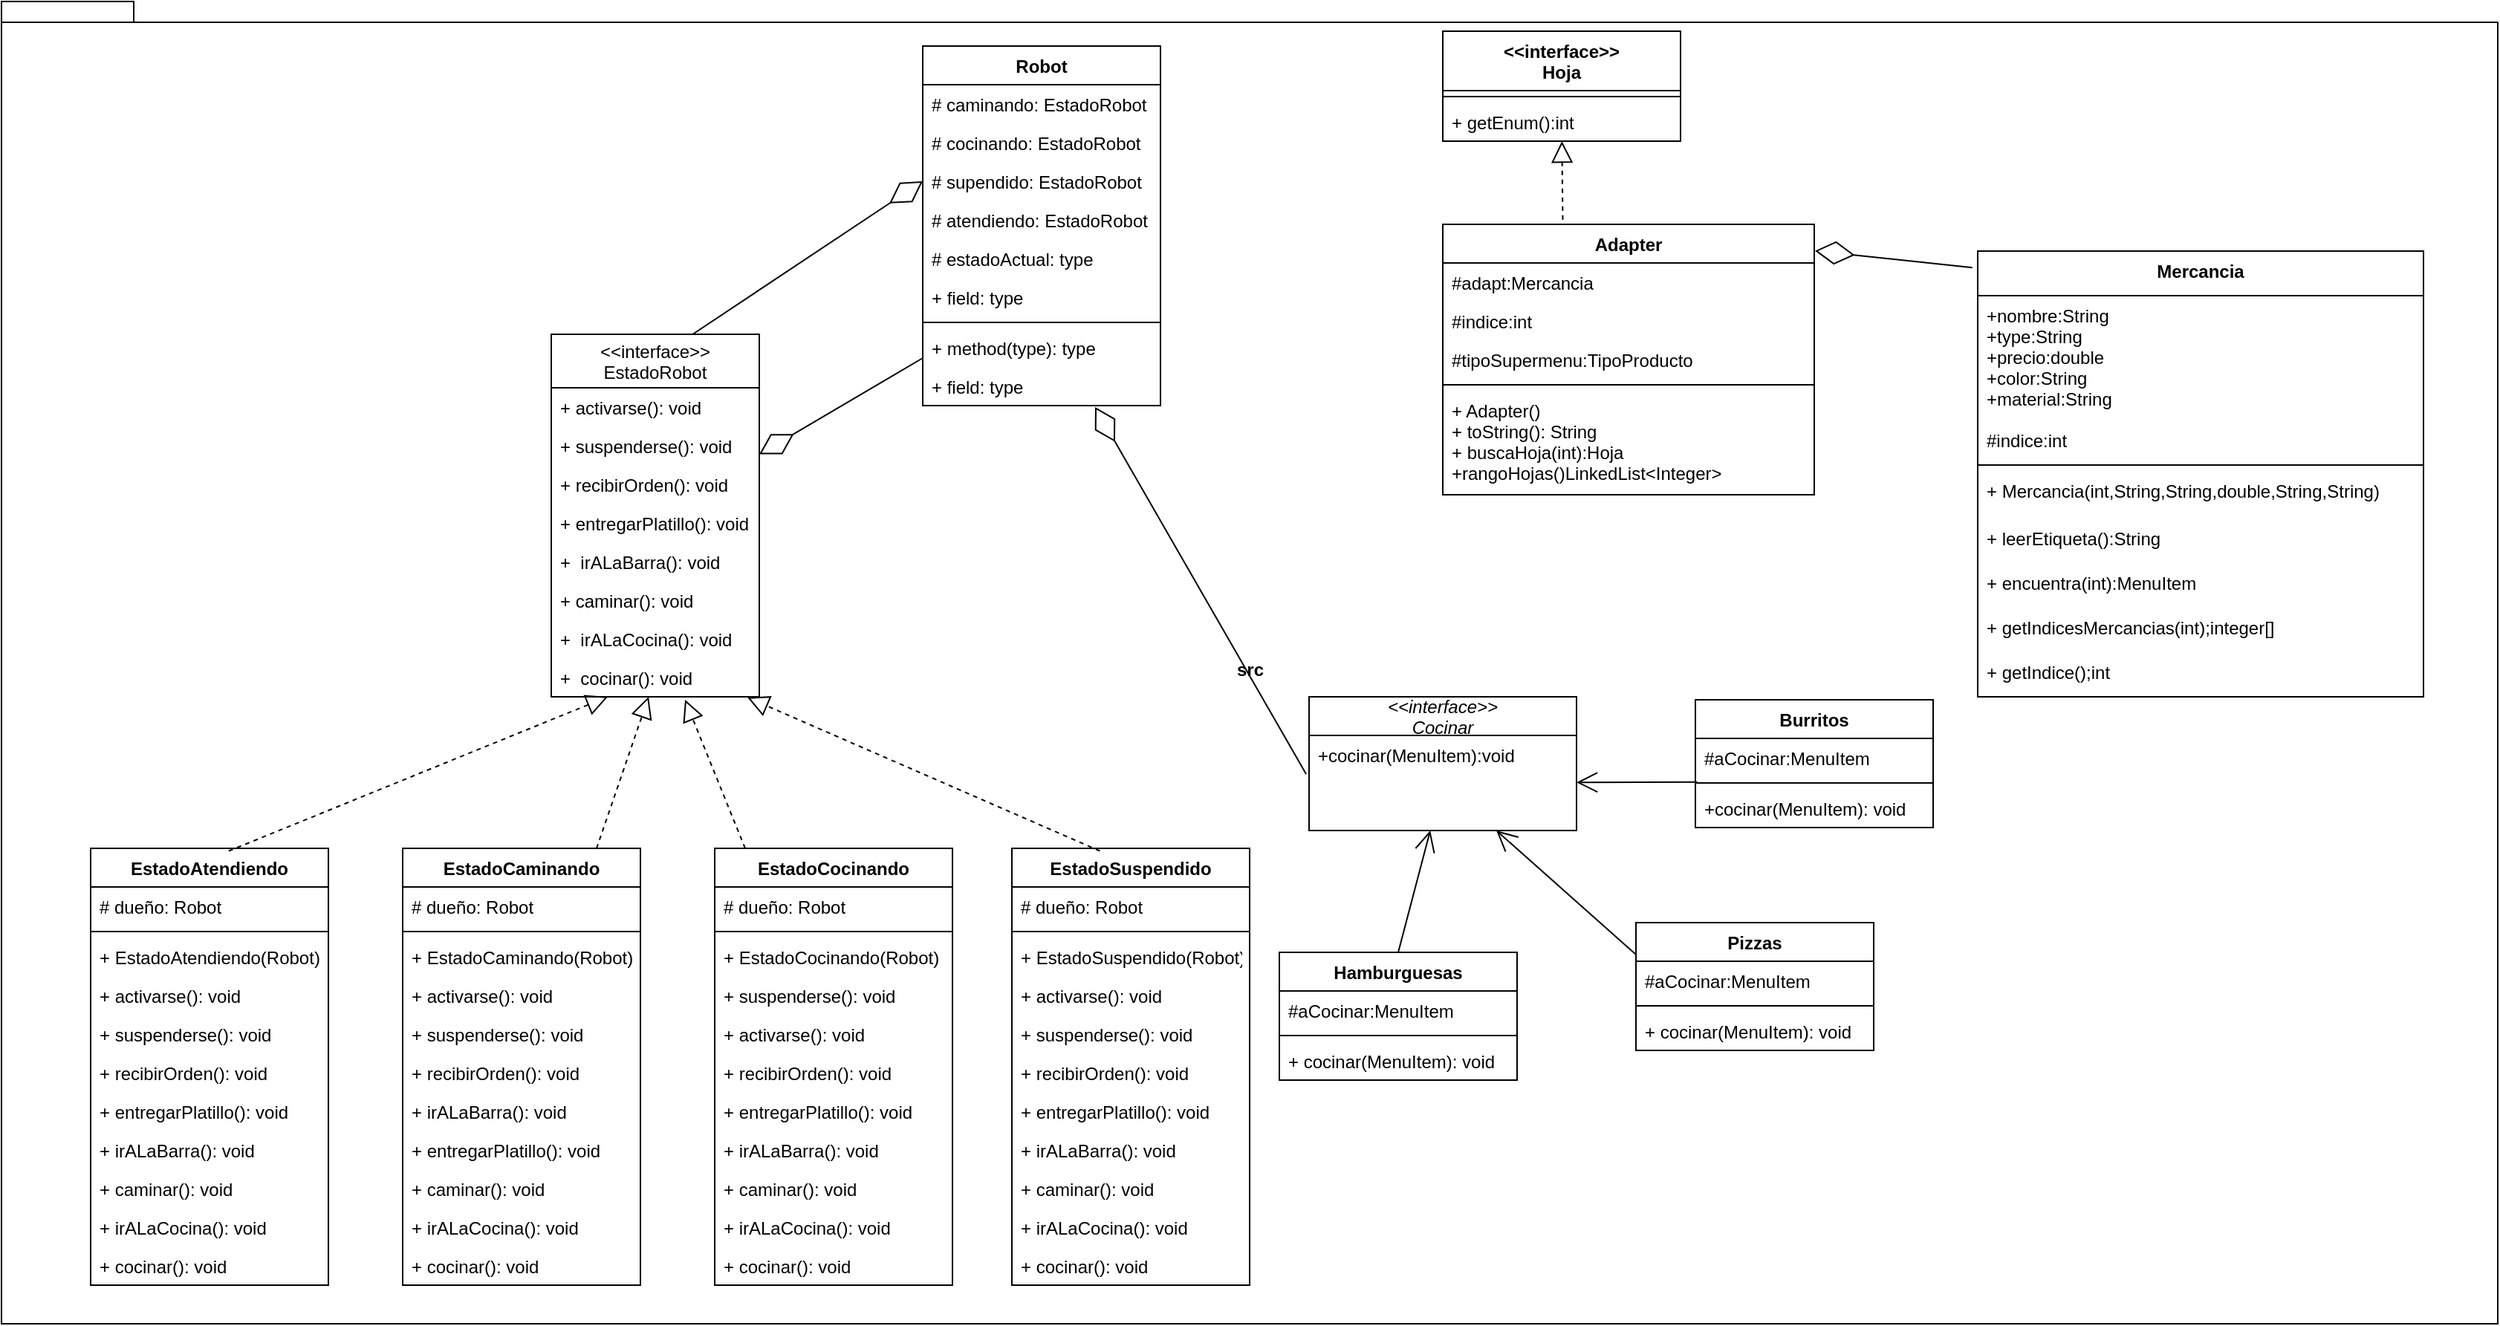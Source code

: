 <mxfile version="13.9.7" type="device"><diagram id="xlaYs-VzvW0gDP8Yf7CK" name="Page-1"><mxGraphModel dx="2267" dy="1098" grid="1" gridSize="10" guides="1" tooltips="1" connect="1" arrows="1" fold="1" page="1" pageScale="1" pageWidth="850" pageHeight="1100" math="0" shadow="0"><root><mxCell id="0"/><mxCell id="1" parent="0"/><mxCell id="n_DXDMGSDQMlMiYjwcGA-26" value="src" style="shape=folder;fontStyle=1;spacingTop=10;tabWidth=40;tabHeight=14;tabPosition=left;html=1;" vertex="1" parent="1"><mxGeometry x="80" y="170" width="1680" height="890" as="geometry"/></mxCell><mxCell id="n_DXDMGSDQMlMiYjwcGA-27" value="Pizzas" style="swimlane;fontStyle=1;align=center;verticalAlign=top;childLayout=stackLayout;horizontal=1;startSize=26;horizontalStack=0;resizeParent=1;resizeParentMax=0;resizeLast=0;collapsible=1;marginBottom=0;" vertex="1" parent="1"><mxGeometry x="1180" y="790" width="160" height="86" as="geometry"/></mxCell><mxCell id="n_DXDMGSDQMlMiYjwcGA-28" value="#aCocinar:MenuItem" style="text;strokeColor=none;fillColor=none;align=left;verticalAlign=top;spacingLeft=4;spacingRight=4;overflow=hidden;rotatable=0;points=[[0,0.5],[1,0.5]];portConstraint=eastwest;" vertex="1" parent="n_DXDMGSDQMlMiYjwcGA-27"><mxGeometry y="26" width="160" height="26" as="geometry"/></mxCell><mxCell id="n_DXDMGSDQMlMiYjwcGA-29" value="" style="line;strokeWidth=1;fillColor=none;align=left;verticalAlign=middle;spacingTop=-1;spacingLeft=3;spacingRight=3;rotatable=0;labelPosition=right;points=[];portConstraint=eastwest;" vertex="1" parent="n_DXDMGSDQMlMiYjwcGA-27"><mxGeometry y="52" width="160" height="8" as="geometry"/></mxCell><mxCell id="n_DXDMGSDQMlMiYjwcGA-30" value="+ cocinar(MenuItem): void" style="text;strokeColor=none;fillColor=none;align=left;verticalAlign=top;spacingLeft=4;spacingRight=4;overflow=hidden;rotatable=0;points=[[0,0.5],[1,0.5]];portConstraint=eastwest;" vertex="1" parent="n_DXDMGSDQMlMiYjwcGA-27"><mxGeometry y="60" width="160" height="26" as="geometry"/></mxCell><mxCell id="n_DXDMGSDQMlMiYjwcGA-31" value="Hamburguesas" style="swimlane;fontStyle=1;align=center;verticalAlign=top;childLayout=stackLayout;horizontal=1;startSize=26;horizontalStack=0;resizeParent=1;resizeParentMax=0;resizeLast=0;collapsible=1;marginBottom=0;" vertex="1" parent="1"><mxGeometry x="940" y="810" width="160" height="86" as="geometry"/></mxCell><mxCell id="n_DXDMGSDQMlMiYjwcGA-32" value="#aCocinar:MenuItem" style="text;strokeColor=none;fillColor=none;align=left;verticalAlign=top;spacingLeft=4;spacingRight=4;overflow=hidden;rotatable=0;points=[[0,0.5],[1,0.5]];portConstraint=eastwest;" vertex="1" parent="n_DXDMGSDQMlMiYjwcGA-31"><mxGeometry y="26" width="160" height="26" as="geometry"/></mxCell><mxCell id="n_DXDMGSDQMlMiYjwcGA-33" value="" style="line;strokeWidth=1;fillColor=none;align=left;verticalAlign=middle;spacingTop=-1;spacingLeft=3;spacingRight=3;rotatable=0;labelPosition=right;points=[];portConstraint=eastwest;" vertex="1" parent="n_DXDMGSDQMlMiYjwcGA-31"><mxGeometry y="52" width="160" height="8" as="geometry"/></mxCell><mxCell id="n_DXDMGSDQMlMiYjwcGA-34" value="+ cocinar(MenuItem): void" style="text;strokeColor=none;fillColor=none;align=left;verticalAlign=top;spacingLeft=4;spacingRight=4;overflow=hidden;rotatable=0;points=[[0,0.5],[1,0.5]];portConstraint=eastwest;" vertex="1" parent="n_DXDMGSDQMlMiYjwcGA-31"><mxGeometry y="60" width="160" height="26" as="geometry"/></mxCell><mxCell id="n_DXDMGSDQMlMiYjwcGA-35" value="Burritos" style="swimlane;fontStyle=1;align=center;verticalAlign=top;childLayout=stackLayout;horizontal=1;startSize=26;horizontalStack=0;resizeParent=1;resizeParentMax=0;resizeLast=0;collapsible=1;marginBottom=0;" vertex="1" parent="1"><mxGeometry x="1220" y="640" width="160" height="86" as="geometry"/></mxCell><mxCell id="n_DXDMGSDQMlMiYjwcGA-36" value="#aCocinar:MenuItem" style="text;strokeColor=none;fillColor=none;align=left;verticalAlign=top;spacingLeft=4;spacingRight=4;overflow=hidden;rotatable=0;points=[[0,0.5],[1,0.5]];portConstraint=eastwest;" vertex="1" parent="n_DXDMGSDQMlMiYjwcGA-35"><mxGeometry y="26" width="160" height="26" as="geometry"/></mxCell><mxCell id="n_DXDMGSDQMlMiYjwcGA-37" value="" style="line;strokeWidth=1;fillColor=none;align=left;verticalAlign=middle;spacingTop=-1;spacingLeft=3;spacingRight=3;rotatable=0;labelPosition=right;points=[];portConstraint=eastwest;" vertex="1" parent="n_DXDMGSDQMlMiYjwcGA-35"><mxGeometry y="52" width="160" height="8" as="geometry"/></mxCell><mxCell id="n_DXDMGSDQMlMiYjwcGA-38" value="+cocinar(MenuItem): void" style="text;strokeColor=none;fillColor=none;align=left;verticalAlign=top;spacingLeft=4;spacingRight=4;overflow=hidden;rotatable=0;points=[[0,0.5],[1,0.5]];portConstraint=eastwest;" vertex="1" parent="n_DXDMGSDQMlMiYjwcGA-35"><mxGeometry y="60" width="160" height="26" as="geometry"/></mxCell><mxCell id="n_DXDMGSDQMlMiYjwcGA-39" value="&lt;&lt;interface&gt;&gt;&#xA;Cocinar" style="swimlane;fontStyle=2;childLayout=stackLayout;horizontal=1;startSize=26;fillColor=none;horizontalStack=0;resizeParent=1;resizeParentMax=0;resizeLast=0;collapsible=1;marginBottom=0;" vertex="1" parent="1"><mxGeometry x="960" y="638" width="180" height="90" as="geometry"><mxRectangle x="70" y="160" width="70" height="26" as="alternateBounds"/></mxGeometry></mxCell><mxCell id="n_DXDMGSDQMlMiYjwcGA-40" value="+cocinar(MenuItem):void" style="text;strokeColor=none;fillColor=none;align=left;verticalAlign=top;spacingLeft=4;spacingRight=4;overflow=hidden;rotatable=0;points=[[0,0.5],[1,0.5]];portConstraint=eastwest;" vertex="1" parent="n_DXDMGSDQMlMiYjwcGA-39"><mxGeometry y="26" width="180" height="64" as="geometry"/></mxCell><mxCell id="n_DXDMGSDQMlMiYjwcGA-41" value="" style="endArrow=diamondThin;endFill=0;endSize=24;html=1;exitX=-0.011;exitY=0.406;exitDx=0;exitDy=0;exitPerimeter=0;entryX=0.725;entryY=1.038;entryDx=0;entryDy=0;entryPerimeter=0;" edge="1" parent="1" source="n_DXDMGSDQMlMiYjwcGA-40" target="05d4hRFBv2DUImAQMux4-5"><mxGeometry width="160" relative="1" as="geometry"><mxPoint x="1044" y="820" as="sourcePoint"/><mxPoint x="1090" y="842" as="targetPoint"/></mxGeometry></mxCell><mxCell id="n_DXDMGSDQMlMiYjwcGA-42" value="" style="endArrow=open;endFill=1;endSize=12;html=1;exitX=0.5;exitY=0;exitDx=0;exitDy=0;" edge="1" parent="1" source="n_DXDMGSDQMlMiYjwcGA-31" target="n_DXDMGSDQMlMiYjwcGA-40"><mxGeometry width="160" relative="1" as="geometry"><mxPoint x="1464" y="1010" as="sourcePoint"/><mxPoint x="1624" y="1010" as="targetPoint"/></mxGeometry></mxCell><mxCell id="n_DXDMGSDQMlMiYjwcGA-43" value="" style="endArrow=open;endFill=1;endSize=12;html=1;exitX=0;exitY=0.25;exitDx=0;exitDy=0;" edge="1" parent="1" source="n_DXDMGSDQMlMiYjwcGA-27" target="n_DXDMGSDQMlMiYjwcGA-40"><mxGeometry width="160" relative="1" as="geometry"><mxPoint x="1434" y="930" as="sourcePoint"/><mxPoint x="1594" y="930" as="targetPoint"/></mxGeometry></mxCell><mxCell id="n_DXDMGSDQMlMiYjwcGA-44" value="" style="endArrow=open;endFill=1;endSize=12;html=1;exitX=0.008;exitY=-0.179;exitDx=0;exitDy=0;exitPerimeter=0;" edge="1" parent="1" source="n_DXDMGSDQMlMiYjwcGA-38" target="n_DXDMGSDQMlMiYjwcGA-40"><mxGeometry width="160" relative="1" as="geometry"><mxPoint x="1474" y="830" as="sourcePoint"/><mxPoint x="1634" y="830" as="targetPoint"/></mxGeometry></mxCell><mxCell id="n_DXDMGSDQMlMiYjwcGA-45" value="Adapter" style="swimlane;fontStyle=1;align=center;verticalAlign=top;childLayout=stackLayout;horizontal=1;startSize=26;horizontalStack=0;resizeParent=1;resizeParentMax=0;resizeLast=0;collapsible=1;marginBottom=0;" vertex="1" parent="1"><mxGeometry x="1050" y="320" width="250" height="182" as="geometry"/></mxCell><mxCell id="n_DXDMGSDQMlMiYjwcGA-46" value="#adapt:Mercancia" style="text;strokeColor=none;fillColor=none;align=left;verticalAlign=top;spacingLeft=4;spacingRight=4;overflow=hidden;rotatable=0;points=[[0,0.5],[1,0.5]];portConstraint=eastwest;" vertex="1" parent="n_DXDMGSDQMlMiYjwcGA-45"><mxGeometry y="26" width="250" height="26" as="geometry"/></mxCell><mxCell id="n_DXDMGSDQMlMiYjwcGA-47" value="#indice:int" style="text;strokeColor=none;fillColor=none;align=left;verticalAlign=top;spacingLeft=4;spacingRight=4;overflow=hidden;rotatable=0;points=[[0,0.5],[1,0.5]];portConstraint=eastwest;" vertex="1" parent="n_DXDMGSDQMlMiYjwcGA-45"><mxGeometry y="52" width="250" height="26" as="geometry"/></mxCell><mxCell id="n_DXDMGSDQMlMiYjwcGA-48" value="#tipoSupermenu:TipoProducto" style="text;strokeColor=none;fillColor=none;align=left;verticalAlign=top;spacingLeft=4;spacingRight=4;overflow=hidden;rotatable=0;points=[[0,0.5],[1,0.5]];portConstraint=eastwest;" vertex="1" parent="n_DXDMGSDQMlMiYjwcGA-45"><mxGeometry y="78" width="250" height="26" as="geometry"/></mxCell><mxCell id="n_DXDMGSDQMlMiYjwcGA-49" value="" style="line;strokeWidth=1;fillColor=none;align=left;verticalAlign=middle;spacingTop=-1;spacingLeft=3;spacingRight=3;rotatable=0;labelPosition=right;points=[];portConstraint=eastwest;" vertex="1" parent="n_DXDMGSDQMlMiYjwcGA-45"><mxGeometry y="104" width="250" height="8" as="geometry"/></mxCell><mxCell id="n_DXDMGSDQMlMiYjwcGA-50" value="+ Adapter()&#xA;+ toString(): String&#xA;+ buscaHoja(int):Hoja&#xA;+rangoHojas()LinkedList&lt;Integer&gt;" style="text;strokeColor=none;fillColor=none;align=left;verticalAlign=top;spacingLeft=4;spacingRight=4;overflow=hidden;rotatable=0;points=[[0,0.5],[1,0.5]];portConstraint=eastwest;" vertex="1" parent="n_DXDMGSDQMlMiYjwcGA-45"><mxGeometry y="112" width="250" height="70" as="geometry"/></mxCell><mxCell id="n_DXDMGSDQMlMiYjwcGA-51" value="" style="endArrow=diamondThin;endFill=0;endSize=24;html=1;exitX=-0.012;exitY=0.037;exitDx=0;exitDy=0;exitPerimeter=0;entryX=1.002;entryY=0.098;entryDx=0;entryDy=0;entryPerimeter=0;" edge="1" parent="1" source="n_DXDMGSDQMlMiYjwcGA-52" target="n_DXDMGSDQMlMiYjwcGA-45"><mxGeometry width="160" relative="1" as="geometry"><mxPoint x="1310" y="530" as="sourcePoint"/><mxPoint x="1470" y="530" as="targetPoint"/></mxGeometry></mxCell><mxCell id="n_DXDMGSDQMlMiYjwcGA-52" value="Mercancia" style="swimlane;fontStyle=1;align=center;verticalAlign=top;childLayout=stackLayout;horizontal=1;startSize=30;horizontalStack=0;resizeParent=1;resizeParentMax=0;resizeLast=0;collapsible=1;marginBottom=0;" vertex="1" parent="1"><mxGeometry x="1410" y="338" width="300" height="300" as="geometry"/></mxCell><mxCell id="n_DXDMGSDQMlMiYjwcGA-53" value="+nombre:String&#xA;+type:String&#xA;+precio:double&#xA;+color:String&#xA;+material:String" style="text;strokeColor=none;fillColor=none;align=left;verticalAlign=top;spacingLeft=4;spacingRight=4;overflow=hidden;rotatable=0;points=[[0,0.5],[1,0.5]];portConstraint=eastwest;" vertex="1" parent="n_DXDMGSDQMlMiYjwcGA-52"><mxGeometry y="30" width="300" height="84" as="geometry"/></mxCell><mxCell id="n_DXDMGSDQMlMiYjwcGA-54" value="#indice:int" style="text;strokeColor=none;fillColor=none;align=left;verticalAlign=top;spacingLeft=4;spacingRight=4;overflow=hidden;rotatable=0;points=[[0,0.5],[1,0.5]];portConstraint=eastwest;" vertex="1" parent="n_DXDMGSDQMlMiYjwcGA-52"><mxGeometry y="114" width="300" height="26" as="geometry"/></mxCell><mxCell id="n_DXDMGSDQMlMiYjwcGA-55" value="" style="line;strokeWidth=1;fillColor=none;align=left;verticalAlign=middle;spacingTop=-1;spacingLeft=3;spacingRight=3;rotatable=0;labelPosition=right;points=[];portConstraint=eastwest;" vertex="1" parent="n_DXDMGSDQMlMiYjwcGA-52"><mxGeometry y="140" width="300" height="8" as="geometry"/></mxCell><mxCell id="n_DXDMGSDQMlMiYjwcGA-56" value="+ Mercancia(int,String,String,double,String,String)" style="text;strokeColor=none;fillColor=none;align=left;verticalAlign=top;spacingLeft=4;spacingRight=4;overflow=hidden;rotatable=0;points=[[0,0.5],[1,0.5]];portConstraint=eastwest;" vertex="1" parent="n_DXDMGSDQMlMiYjwcGA-52"><mxGeometry y="148" width="300" height="32" as="geometry"/></mxCell><mxCell id="n_DXDMGSDQMlMiYjwcGA-57" value="+ leerEtiqueta():String" style="text;strokeColor=none;fillColor=none;align=left;verticalAlign=top;spacingLeft=4;spacingRight=4;overflow=hidden;rotatable=0;points=[[0,0.5],[1,0.5]];portConstraint=eastwest;" vertex="1" parent="n_DXDMGSDQMlMiYjwcGA-52"><mxGeometry y="180" width="300" height="30" as="geometry"/></mxCell><mxCell id="n_DXDMGSDQMlMiYjwcGA-58" value="+ encuentra(int):MenuItem" style="text;strokeColor=none;fillColor=none;align=left;verticalAlign=top;spacingLeft=4;spacingRight=4;overflow=hidden;rotatable=0;points=[[0,0.5],[1,0.5]];portConstraint=eastwest;" vertex="1" parent="n_DXDMGSDQMlMiYjwcGA-52"><mxGeometry y="210" width="300" height="30" as="geometry"/></mxCell><mxCell id="n_DXDMGSDQMlMiYjwcGA-59" value="+ getIndicesMercancias(int);integer[]" style="text;strokeColor=none;fillColor=none;align=left;verticalAlign=top;spacingLeft=4;spacingRight=4;overflow=hidden;rotatable=0;points=[[0,0.5],[1,0.5]];portConstraint=eastwest;" vertex="1" parent="n_DXDMGSDQMlMiYjwcGA-52"><mxGeometry y="240" width="300" height="30" as="geometry"/></mxCell><mxCell id="n_DXDMGSDQMlMiYjwcGA-60" value="+ getIndice();int" style="text;strokeColor=none;fillColor=none;align=left;verticalAlign=top;spacingLeft=4;spacingRight=4;overflow=hidden;rotatable=0;points=[[0,0.5],[1,0.5]];portConstraint=eastwest;" vertex="1" parent="n_DXDMGSDQMlMiYjwcGA-52"><mxGeometry y="270" width="300" height="30" as="geometry"/></mxCell><mxCell id="n_DXDMGSDQMlMiYjwcGA-61" value="" style="endArrow=block;dashed=1;endFill=0;endSize=12;html=1;exitX=0.323;exitY=-0.017;exitDx=0;exitDy=0;exitPerimeter=0;" edge="1" parent="1" source="n_DXDMGSDQMlMiYjwcGA-45" target="n_DXDMGSDQMlMiYjwcGA-64"><mxGeometry width="160" relative="1" as="geometry"><mxPoint x="1030" y="340" as="sourcePoint"/><mxPoint x="1190" y="340" as="targetPoint"/></mxGeometry></mxCell><mxCell id="n_DXDMGSDQMlMiYjwcGA-62" value="&lt;&lt;interface&gt;&gt;&#xA;Hoja&#xA;" style="swimlane;fontStyle=1;align=center;verticalAlign=top;childLayout=stackLayout;horizontal=1;startSize=40;horizontalStack=0;resizeParent=1;resizeParentMax=0;resizeLast=0;collapsible=1;marginBottom=0;" vertex="1" parent="1"><mxGeometry x="1050" y="190" width="160" height="74" as="geometry"/></mxCell><mxCell id="n_DXDMGSDQMlMiYjwcGA-63" value="" style="line;strokeWidth=1;fillColor=none;align=left;verticalAlign=middle;spacingTop=-1;spacingLeft=3;spacingRight=3;rotatable=0;labelPosition=right;points=[];portConstraint=eastwest;" vertex="1" parent="n_DXDMGSDQMlMiYjwcGA-62"><mxGeometry y="40" width="160" height="8" as="geometry"/></mxCell><mxCell id="n_DXDMGSDQMlMiYjwcGA-64" value="+ getEnum():int " style="text;strokeColor=none;fillColor=none;align=left;verticalAlign=top;spacingLeft=4;spacingRight=4;overflow=hidden;rotatable=0;points=[[0,0.5],[1,0.5]];portConstraint=eastwest;" vertex="1" parent="n_DXDMGSDQMlMiYjwcGA-62"><mxGeometry y="48" width="160" height="26" as="geometry"/></mxCell><mxCell id="05d4hRFBv2DUImAQMux4-1" value="Robot" style="swimlane;fontStyle=1;align=center;verticalAlign=top;childLayout=stackLayout;horizontal=1;startSize=26;horizontalStack=0;resizeParent=1;resizeParentMax=0;resizeLast=0;collapsible=1;marginBottom=0;" vertex="1" parent="1"><mxGeometry x="700" y="200" width="160" height="242" as="geometry"/></mxCell><mxCell id="05d4hRFBv2DUImAQMux4-2" value="# caminando: EstadoRobot" style="text;strokeColor=none;fillColor=none;align=left;verticalAlign=top;spacingLeft=4;spacingRight=4;overflow=hidden;rotatable=0;points=[[0,0.5],[1,0.5]];portConstraint=eastwest;" vertex="1" parent="05d4hRFBv2DUImAQMux4-1"><mxGeometry y="26" width="160" height="26" as="geometry"/></mxCell><mxCell id="05d4hRFBv2DUImAQMux4-7" value="# cocinando: EstadoRobot" style="text;strokeColor=none;fillColor=none;align=left;verticalAlign=top;spacingLeft=4;spacingRight=4;overflow=hidden;rotatable=0;points=[[0,0.5],[1,0.5]];portConstraint=eastwest;" vertex="1" parent="05d4hRFBv2DUImAQMux4-1"><mxGeometry y="52" width="160" height="26" as="geometry"/></mxCell><mxCell id="05d4hRFBv2DUImAQMux4-8" value="# supendido: EstadoRobot" style="text;strokeColor=none;fillColor=none;align=left;verticalAlign=top;spacingLeft=4;spacingRight=4;overflow=hidden;rotatable=0;points=[[0,0.5],[1,0.5]];portConstraint=eastwest;" vertex="1" parent="05d4hRFBv2DUImAQMux4-1"><mxGeometry y="78" width="160" height="26" as="geometry"/></mxCell><mxCell id="05d4hRFBv2DUImAQMux4-9" value="# atendiendo: EstadoRobot" style="text;strokeColor=none;fillColor=none;align=left;verticalAlign=top;spacingLeft=4;spacingRight=4;overflow=hidden;rotatable=0;points=[[0,0.5],[1,0.5]];portConstraint=eastwest;" vertex="1" parent="05d4hRFBv2DUImAQMux4-1"><mxGeometry y="104" width="160" height="26" as="geometry"/></mxCell><mxCell id="05d4hRFBv2DUImAQMux4-10" value="# estadoActual: type" style="text;strokeColor=none;fillColor=none;align=left;verticalAlign=top;spacingLeft=4;spacingRight=4;overflow=hidden;rotatable=0;points=[[0,0.5],[1,0.5]];portConstraint=eastwest;" vertex="1" parent="05d4hRFBv2DUImAQMux4-1"><mxGeometry y="130" width="160" height="26" as="geometry"/></mxCell><mxCell id="05d4hRFBv2DUImAQMux4-6" value="+ field: type" style="text;strokeColor=none;fillColor=none;align=left;verticalAlign=top;spacingLeft=4;spacingRight=4;overflow=hidden;rotatable=0;points=[[0,0.5],[1,0.5]];portConstraint=eastwest;" vertex="1" parent="05d4hRFBv2DUImAQMux4-1"><mxGeometry y="156" width="160" height="26" as="geometry"/></mxCell><mxCell id="05d4hRFBv2DUImAQMux4-3" value="" style="line;strokeWidth=1;fillColor=none;align=left;verticalAlign=middle;spacingTop=-1;spacingLeft=3;spacingRight=3;rotatable=0;labelPosition=right;points=[];portConstraint=eastwest;" vertex="1" parent="05d4hRFBv2DUImAQMux4-1"><mxGeometry y="182" width="160" height="8" as="geometry"/></mxCell><mxCell id="05d4hRFBv2DUImAQMux4-4" value="+ method(type): type" style="text;strokeColor=none;fillColor=none;align=left;verticalAlign=top;spacingLeft=4;spacingRight=4;overflow=hidden;rotatable=0;points=[[0,0.5],[1,0.5]];portConstraint=eastwest;" vertex="1" parent="05d4hRFBv2DUImAQMux4-1"><mxGeometry y="190" width="160" height="26" as="geometry"/></mxCell><mxCell id="05d4hRFBv2DUImAQMux4-5" value="+ field: type" style="text;strokeColor=none;fillColor=none;align=left;verticalAlign=top;spacingLeft=4;spacingRight=4;overflow=hidden;rotatable=0;points=[[0,0.5],[1,0.5]];portConstraint=eastwest;" vertex="1" parent="05d4hRFBv2DUImAQMux4-1"><mxGeometry y="216" width="160" height="26" as="geometry"/></mxCell><mxCell id="05d4hRFBv2DUImAQMux4-11" value="EstadoSuspendido" style="swimlane;fontStyle=1;align=center;verticalAlign=top;childLayout=stackLayout;horizontal=1;startSize=26;horizontalStack=0;resizeParent=1;resizeParentMax=0;resizeLast=0;collapsible=1;marginBottom=0;" vertex="1" parent="1"><mxGeometry x="760" y="740" width="160" height="294" as="geometry"/></mxCell><mxCell id="05d4hRFBv2DUImAQMux4-29" value="# dueño: Robot" style="text;strokeColor=none;fillColor=none;align=left;verticalAlign=top;spacingLeft=4;spacingRight=4;overflow=hidden;rotatable=0;points=[[0,0.5],[1,0.5]];portConstraint=eastwest;" vertex="1" parent="05d4hRFBv2DUImAQMux4-11"><mxGeometry y="26" width="160" height="26" as="geometry"/></mxCell><mxCell id="05d4hRFBv2DUImAQMux4-13" value="" style="line;strokeWidth=1;fillColor=none;align=left;verticalAlign=middle;spacingTop=-1;spacingLeft=3;spacingRight=3;rotatable=0;labelPosition=right;points=[];portConstraint=eastwest;" vertex="1" parent="05d4hRFBv2DUImAQMux4-11"><mxGeometry y="52" width="160" height="8" as="geometry"/></mxCell><mxCell id="05d4hRFBv2DUImAQMux4-14" value="+ EstadoSuspendido(Robot)" style="text;strokeColor=none;fillColor=none;align=left;verticalAlign=top;spacingLeft=4;spacingRight=4;overflow=hidden;rotatable=0;points=[[0,0.5],[1,0.5]];portConstraint=eastwest;" vertex="1" parent="05d4hRFBv2DUImAQMux4-11"><mxGeometry y="60" width="160" height="26" as="geometry"/></mxCell><mxCell id="05d4hRFBv2DUImAQMux4-47" value="+ activarse(): void" style="text;strokeColor=none;fillColor=none;align=left;verticalAlign=top;spacingLeft=4;spacingRight=4;overflow=hidden;rotatable=0;points=[[0,0.5],[1,0.5]];portConstraint=eastwest;" vertex="1" parent="05d4hRFBv2DUImAQMux4-11"><mxGeometry y="86" width="160" height="26" as="geometry"/></mxCell><mxCell id="05d4hRFBv2DUImAQMux4-50" value="+ suspenderse(): void" style="text;strokeColor=none;fillColor=none;align=left;verticalAlign=top;spacingLeft=4;spacingRight=4;overflow=hidden;rotatable=0;points=[[0,0.5],[1,0.5]];portConstraint=eastwest;" vertex="1" parent="05d4hRFBv2DUImAQMux4-11"><mxGeometry y="112" width="160" height="26" as="geometry"/></mxCell><mxCell id="05d4hRFBv2DUImAQMux4-44" value="+ recibirOrden(): void" style="text;strokeColor=none;fillColor=none;align=left;verticalAlign=top;spacingLeft=4;spacingRight=4;overflow=hidden;rotatable=0;points=[[0,0.5],[1,0.5]];portConstraint=eastwest;" vertex="1" parent="05d4hRFBv2DUImAQMux4-11"><mxGeometry y="138" width="160" height="26" as="geometry"/></mxCell><mxCell id="05d4hRFBv2DUImAQMux4-59" value="+ entregarPlatillo(): void" style="text;strokeColor=none;fillColor=none;align=left;verticalAlign=top;spacingLeft=4;spacingRight=4;overflow=hidden;rotatable=0;points=[[0,0.5],[1,0.5]];portConstraint=eastwest;" vertex="1" parent="05d4hRFBv2DUImAQMux4-11"><mxGeometry y="164" width="160" height="26" as="geometry"/></mxCell><mxCell id="05d4hRFBv2DUImAQMux4-62" value="+ irALaBarra(): void" style="text;strokeColor=none;fillColor=none;align=left;verticalAlign=top;spacingLeft=4;spacingRight=4;overflow=hidden;rotatable=0;points=[[0,0.5],[1,0.5]];portConstraint=eastwest;" vertex="1" parent="05d4hRFBv2DUImAQMux4-11"><mxGeometry y="190" width="160" height="26" as="geometry"/></mxCell><mxCell id="05d4hRFBv2DUImAQMux4-65" value="+ caminar(): void" style="text;strokeColor=none;fillColor=none;align=left;verticalAlign=top;spacingLeft=4;spacingRight=4;overflow=hidden;rotatable=0;points=[[0,0.5],[1,0.5]];portConstraint=eastwest;" vertex="1" parent="05d4hRFBv2DUImAQMux4-11"><mxGeometry y="216" width="160" height="26" as="geometry"/></mxCell><mxCell id="05d4hRFBv2DUImAQMux4-68" value="+ irALaCocina(): void" style="text;strokeColor=none;fillColor=none;align=left;verticalAlign=top;spacingLeft=4;spacingRight=4;overflow=hidden;rotatable=0;points=[[0,0.5],[1,0.5]];portConstraint=eastwest;" vertex="1" parent="05d4hRFBv2DUImAQMux4-11"><mxGeometry y="242" width="160" height="26" as="geometry"/></mxCell><mxCell id="05d4hRFBv2DUImAQMux4-71" value="+ cocinar(): void" style="text;strokeColor=none;fillColor=none;align=left;verticalAlign=top;spacingLeft=4;spacingRight=4;overflow=hidden;rotatable=0;points=[[0,0.5],[1,0.5]];portConstraint=eastwest;" vertex="1" parent="05d4hRFBv2DUImAQMux4-11"><mxGeometry y="268" width="160" height="26" as="geometry"/></mxCell><mxCell id="05d4hRFBv2DUImAQMux4-15" value="EstadoCocinando" style="swimlane;fontStyle=1;align=center;verticalAlign=top;childLayout=stackLayout;horizontal=1;startSize=26;horizontalStack=0;resizeParent=1;resizeParentMax=0;resizeLast=0;collapsible=1;marginBottom=0;" vertex="1" parent="1"><mxGeometry x="560" y="740" width="160" height="294" as="geometry"/></mxCell><mxCell id="05d4hRFBv2DUImAQMux4-27" value="# dueño: Robot" style="text;strokeColor=none;fillColor=none;align=left;verticalAlign=top;spacingLeft=4;spacingRight=4;overflow=hidden;rotatable=0;points=[[0,0.5],[1,0.5]];portConstraint=eastwest;" vertex="1" parent="05d4hRFBv2DUImAQMux4-15"><mxGeometry y="26" width="160" height="26" as="geometry"/></mxCell><mxCell id="05d4hRFBv2DUImAQMux4-17" value="" style="line;strokeWidth=1;fillColor=none;align=left;verticalAlign=middle;spacingTop=-1;spacingLeft=3;spacingRight=3;rotatable=0;labelPosition=right;points=[];portConstraint=eastwest;" vertex="1" parent="05d4hRFBv2DUImAQMux4-15"><mxGeometry y="52" width="160" height="8" as="geometry"/></mxCell><mxCell id="05d4hRFBv2DUImAQMux4-38" value="+ EstadoCocinando(Robot)" style="text;strokeColor=none;fillColor=none;align=left;verticalAlign=top;spacingLeft=4;spacingRight=4;overflow=hidden;rotatable=0;points=[[0,0.5],[1,0.5]];portConstraint=eastwest;" vertex="1" parent="05d4hRFBv2DUImAQMux4-15"><mxGeometry y="60" width="160" height="26" as="geometry"/></mxCell><mxCell id="05d4hRFBv2DUImAQMux4-49" value="+ suspenderse(): void" style="text;strokeColor=none;fillColor=none;align=left;verticalAlign=top;spacingLeft=4;spacingRight=4;overflow=hidden;rotatable=0;points=[[0,0.5],[1,0.5]];portConstraint=eastwest;" vertex="1" parent="05d4hRFBv2DUImAQMux4-15"><mxGeometry y="86" width="160" height="26" as="geometry"/></mxCell><mxCell id="05d4hRFBv2DUImAQMux4-45" value="+ activarse(): void" style="text;strokeColor=none;fillColor=none;align=left;verticalAlign=top;spacingLeft=4;spacingRight=4;overflow=hidden;rotatable=0;points=[[0,0.5],[1,0.5]];portConstraint=eastwest;" vertex="1" parent="05d4hRFBv2DUImAQMux4-15"><mxGeometry y="112" width="160" height="26" as="geometry"/></mxCell><mxCell id="05d4hRFBv2DUImAQMux4-43" value="+ recibirOrden(): void" style="text;strokeColor=none;fillColor=none;align=left;verticalAlign=top;spacingLeft=4;spacingRight=4;overflow=hidden;rotatable=0;points=[[0,0.5],[1,0.5]];portConstraint=eastwest;" vertex="1" parent="05d4hRFBv2DUImAQMux4-15"><mxGeometry y="138" width="160" height="26" as="geometry"/></mxCell><mxCell id="05d4hRFBv2DUImAQMux4-58" value="+ entregarPlatillo(): void" style="text;strokeColor=none;fillColor=none;align=left;verticalAlign=top;spacingLeft=4;spacingRight=4;overflow=hidden;rotatable=0;points=[[0,0.5],[1,0.5]];portConstraint=eastwest;" vertex="1" parent="05d4hRFBv2DUImAQMux4-15"><mxGeometry y="164" width="160" height="26" as="geometry"/></mxCell><mxCell id="05d4hRFBv2DUImAQMux4-61" value="+ irALaBarra(): void" style="text;strokeColor=none;fillColor=none;align=left;verticalAlign=top;spacingLeft=4;spacingRight=4;overflow=hidden;rotatable=0;points=[[0,0.5],[1,0.5]];portConstraint=eastwest;" vertex="1" parent="05d4hRFBv2DUImAQMux4-15"><mxGeometry y="190" width="160" height="26" as="geometry"/></mxCell><mxCell id="05d4hRFBv2DUImAQMux4-64" value="+ caminar(): void" style="text;strokeColor=none;fillColor=none;align=left;verticalAlign=top;spacingLeft=4;spacingRight=4;overflow=hidden;rotatable=0;points=[[0,0.5],[1,0.5]];portConstraint=eastwest;" vertex="1" parent="05d4hRFBv2DUImAQMux4-15"><mxGeometry y="216" width="160" height="26" as="geometry"/></mxCell><mxCell id="05d4hRFBv2DUImAQMux4-67" value="+ irALaCocina(): void" style="text;strokeColor=none;fillColor=none;align=left;verticalAlign=top;spacingLeft=4;spacingRight=4;overflow=hidden;rotatable=0;points=[[0,0.5],[1,0.5]];portConstraint=eastwest;" vertex="1" parent="05d4hRFBv2DUImAQMux4-15"><mxGeometry y="242" width="160" height="26" as="geometry"/></mxCell><mxCell id="05d4hRFBv2DUImAQMux4-69" value="+ cocinar(): void" style="text;strokeColor=none;fillColor=none;align=left;verticalAlign=top;spacingLeft=4;spacingRight=4;overflow=hidden;rotatable=0;points=[[0,0.5],[1,0.5]];portConstraint=eastwest;" vertex="1" parent="05d4hRFBv2DUImAQMux4-15"><mxGeometry y="268" width="160" height="26" as="geometry"/></mxCell><mxCell id="05d4hRFBv2DUImAQMux4-19" value="EstadoCaminando" style="swimlane;fontStyle=1;align=center;verticalAlign=top;childLayout=stackLayout;horizontal=1;startSize=26;horizontalStack=0;resizeParent=1;resizeParentMax=0;resizeLast=0;collapsible=1;marginBottom=0;" vertex="1" parent="1"><mxGeometry x="350" y="740" width="160" height="294" as="geometry"/></mxCell><mxCell id="05d4hRFBv2DUImAQMux4-28" value="# dueño: Robot" style="text;strokeColor=none;fillColor=none;align=left;verticalAlign=top;spacingLeft=4;spacingRight=4;overflow=hidden;rotatable=0;points=[[0,0.5],[1,0.5]];portConstraint=eastwest;" vertex="1" parent="05d4hRFBv2DUImAQMux4-19"><mxGeometry y="26" width="160" height="26" as="geometry"/></mxCell><mxCell id="05d4hRFBv2DUImAQMux4-21" value="" style="line;strokeWidth=1;fillColor=none;align=left;verticalAlign=middle;spacingTop=-1;spacingLeft=3;spacingRight=3;rotatable=0;labelPosition=right;points=[];portConstraint=eastwest;" vertex="1" parent="05d4hRFBv2DUImAQMux4-19"><mxGeometry y="52" width="160" height="8" as="geometry"/></mxCell><mxCell id="05d4hRFBv2DUImAQMux4-22" value="+ EstadoCaminando(Robot)" style="text;strokeColor=none;fillColor=none;align=left;verticalAlign=top;spacingLeft=4;spacingRight=4;overflow=hidden;rotatable=0;points=[[0,0.5],[1,0.5]];portConstraint=eastwest;" vertex="1" parent="05d4hRFBv2DUImAQMux4-19"><mxGeometry y="60" width="160" height="26" as="geometry"/></mxCell><mxCell id="05d4hRFBv2DUImAQMux4-46" value="+ activarse(): void" style="text;strokeColor=none;fillColor=none;align=left;verticalAlign=top;spacingLeft=4;spacingRight=4;overflow=hidden;rotatable=0;points=[[0,0.5],[1,0.5]];portConstraint=eastwest;" vertex="1" parent="05d4hRFBv2DUImAQMux4-19"><mxGeometry y="86" width="160" height="26" as="geometry"/></mxCell><mxCell id="05d4hRFBv2DUImAQMux4-48" value="+ suspenderse(): void" style="text;strokeColor=none;fillColor=none;align=left;verticalAlign=top;spacingLeft=4;spacingRight=4;overflow=hidden;rotatable=0;points=[[0,0.5],[1,0.5]];portConstraint=eastwest;" vertex="1" parent="05d4hRFBv2DUImAQMux4-19"><mxGeometry y="112" width="160" height="26" as="geometry"/></mxCell><mxCell id="05d4hRFBv2DUImAQMux4-42" value="+ recibirOrden(): void" style="text;strokeColor=none;fillColor=none;align=left;verticalAlign=top;spacingLeft=4;spacingRight=4;overflow=hidden;rotatable=0;points=[[0,0.5],[1,0.5]];portConstraint=eastwest;" vertex="1" parent="05d4hRFBv2DUImAQMux4-19"><mxGeometry y="138" width="160" height="26" as="geometry"/></mxCell><mxCell id="05d4hRFBv2DUImAQMux4-60" value="+ irALaBarra(): void" style="text;strokeColor=none;fillColor=none;align=left;verticalAlign=top;spacingLeft=4;spacingRight=4;overflow=hidden;rotatable=0;points=[[0,0.5],[1,0.5]];portConstraint=eastwest;" vertex="1" parent="05d4hRFBv2DUImAQMux4-19"><mxGeometry y="164" width="160" height="26" as="geometry"/></mxCell><mxCell id="05d4hRFBv2DUImAQMux4-57" value="+ entregarPlatillo(): void" style="text;strokeColor=none;fillColor=none;align=left;verticalAlign=top;spacingLeft=4;spacingRight=4;overflow=hidden;rotatable=0;points=[[0,0.5],[1,0.5]];portConstraint=eastwest;" vertex="1" parent="05d4hRFBv2DUImAQMux4-19"><mxGeometry y="190" width="160" height="26" as="geometry"/></mxCell><mxCell id="05d4hRFBv2DUImAQMux4-63" value="+ caminar(): void" style="text;strokeColor=none;fillColor=none;align=left;verticalAlign=top;spacingLeft=4;spacingRight=4;overflow=hidden;rotatable=0;points=[[0,0.5],[1,0.5]];portConstraint=eastwest;" vertex="1" parent="05d4hRFBv2DUImAQMux4-19"><mxGeometry y="216" width="160" height="26" as="geometry"/></mxCell><mxCell id="05d4hRFBv2DUImAQMux4-66" value="+ irALaCocina(): void" style="text;strokeColor=none;fillColor=none;align=left;verticalAlign=top;spacingLeft=4;spacingRight=4;overflow=hidden;rotatable=0;points=[[0,0.5],[1,0.5]];portConstraint=eastwest;" vertex="1" parent="05d4hRFBv2DUImAQMux4-19"><mxGeometry y="242" width="160" height="26" as="geometry"/></mxCell><mxCell id="05d4hRFBv2DUImAQMux4-70" value="+ cocinar(): void" style="text;strokeColor=none;fillColor=none;align=left;verticalAlign=top;spacingLeft=4;spacingRight=4;overflow=hidden;rotatable=0;points=[[0,0.5],[1,0.5]];portConstraint=eastwest;" vertex="1" parent="05d4hRFBv2DUImAQMux4-19"><mxGeometry y="268" width="160" height="26" as="geometry"/></mxCell><mxCell id="05d4hRFBv2DUImAQMux4-23" value="EstadoAtendiendo" style="swimlane;fontStyle=1;align=center;verticalAlign=top;childLayout=stackLayout;horizontal=1;startSize=26;horizontalStack=0;resizeParent=1;resizeParentMax=0;resizeLast=0;collapsible=1;marginBottom=0;" vertex="1" parent="1"><mxGeometry x="140" y="740" width="160" height="294" as="geometry"/></mxCell><mxCell id="05d4hRFBv2DUImAQMux4-24" value="# dueño: Robot" style="text;strokeColor=none;fillColor=none;align=left;verticalAlign=top;spacingLeft=4;spacingRight=4;overflow=hidden;rotatable=0;points=[[0,0.5],[1,0.5]];portConstraint=eastwest;" vertex="1" parent="05d4hRFBv2DUImAQMux4-23"><mxGeometry y="26" width="160" height="26" as="geometry"/></mxCell><mxCell id="05d4hRFBv2DUImAQMux4-25" value="" style="line;strokeWidth=1;fillColor=none;align=left;verticalAlign=middle;spacingTop=-1;spacingLeft=3;spacingRight=3;rotatable=0;labelPosition=right;points=[];portConstraint=eastwest;" vertex="1" parent="05d4hRFBv2DUImAQMux4-23"><mxGeometry y="52" width="160" height="8" as="geometry"/></mxCell><mxCell id="05d4hRFBv2DUImAQMux4-26" value="+ EstadoAtendiendo(Robot)" style="text;strokeColor=none;fillColor=none;align=left;verticalAlign=top;spacingLeft=4;spacingRight=4;overflow=hidden;rotatable=0;points=[[0,0.5],[1,0.5]];portConstraint=eastwest;" vertex="1" parent="05d4hRFBv2DUImAQMux4-23"><mxGeometry y="60" width="160" height="26" as="geometry"/></mxCell><mxCell id="05d4hRFBv2DUImAQMux4-34" value="+ activarse(): void" style="text;strokeColor=none;fillColor=none;align=left;verticalAlign=top;spacingLeft=4;spacingRight=4;overflow=hidden;rotatable=0;points=[[0,0.5],[1,0.5]];portConstraint=eastwest;" vertex="1" parent="05d4hRFBv2DUImAQMux4-23"><mxGeometry y="86" width="160" height="26" as="geometry"/></mxCell><mxCell id="05d4hRFBv2DUImAQMux4-32" value="+ suspenderse(): void" style="text;strokeColor=none;fillColor=none;align=left;verticalAlign=top;spacingLeft=4;spacingRight=4;overflow=hidden;rotatable=0;points=[[0,0.5],[1,0.5]];portConstraint=eastwest;" vertex="1" parent="05d4hRFBv2DUImAQMux4-23"><mxGeometry y="112" width="160" height="26" as="geometry"/></mxCell><mxCell id="05d4hRFBv2DUImAQMux4-31" value="+ recibirOrden(): void" style="text;strokeColor=none;fillColor=none;align=left;verticalAlign=top;spacingLeft=4;spacingRight=4;overflow=hidden;rotatable=0;points=[[0,0.5],[1,0.5]];portConstraint=eastwest;" vertex="1" parent="05d4hRFBv2DUImAQMux4-23"><mxGeometry y="138" width="160" height="26" as="geometry"/></mxCell><mxCell id="05d4hRFBv2DUImAQMux4-52" value="+ entregarPlatillo(): void" style="text;strokeColor=none;fillColor=none;align=left;verticalAlign=top;spacingLeft=4;spacingRight=4;overflow=hidden;rotatable=0;points=[[0,0.5],[1,0.5]];portConstraint=eastwest;" vertex="1" parent="05d4hRFBv2DUImAQMux4-23"><mxGeometry y="164" width="160" height="26" as="geometry"/></mxCell><mxCell id="05d4hRFBv2DUImAQMux4-53" value="+ irALaBarra(): void" style="text;strokeColor=none;fillColor=none;align=left;verticalAlign=top;spacingLeft=4;spacingRight=4;overflow=hidden;rotatable=0;points=[[0,0.5],[1,0.5]];portConstraint=eastwest;" vertex="1" parent="05d4hRFBv2DUImAQMux4-23"><mxGeometry y="190" width="160" height="26" as="geometry"/></mxCell><mxCell id="05d4hRFBv2DUImAQMux4-54" value="+ caminar(): void" style="text;strokeColor=none;fillColor=none;align=left;verticalAlign=top;spacingLeft=4;spacingRight=4;overflow=hidden;rotatable=0;points=[[0,0.5],[1,0.5]];portConstraint=eastwest;" vertex="1" parent="05d4hRFBv2DUImAQMux4-23"><mxGeometry y="216" width="160" height="26" as="geometry"/></mxCell><mxCell id="05d4hRFBv2DUImAQMux4-55" value="+ irALaCocina(): void" style="text;strokeColor=none;fillColor=none;align=left;verticalAlign=top;spacingLeft=4;spacingRight=4;overflow=hidden;rotatable=0;points=[[0,0.5],[1,0.5]];portConstraint=eastwest;" vertex="1" parent="05d4hRFBv2DUImAQMux4-23"><mxGeometry y="242" width="160" height="26" as="geometry"/></mxCell><mxCell id="05d4hRFBv2DUImAQMux4-56" value="+ cocinar(): void" style="text;strokeColor=none;fillColor=none;align=left;verticalAlign=top;spacingLeft=4;spacingRight=4;overflow=hidden;rotatable=0;points=[[0,0.5],[1,0.5]];portConstraint=eastwest;" vertex="1" parent="05d4hRFBv2DUImAQMux4-23"><mxGeometry y="268" width="160" height="26" as="geometry"/></mxCell><mxCell id="05d4hRFBv2DUImAQMux4-77" value="&lt;&lt;interface&gt;&gt;&#xA;EstadoRobot" style="swimlane;fontStyle=0;childLayout=stackLayout;horizontal=1;startSize=36;fillColor=none;horizontalStack=0;resizeParent=1;resizeParentMax=0;resizeLast=0;collapsible=1;marginBottom=0;" vertex="1" parent="1"><mxGeometry x="450" y="394" width="140" height="244" as="geometry"/></mxCell><mxCell id="05d4hRFBv2DUImAQMux4-78" value="+ activarse(): void" style="text;strokeColor=none;fillColor=none;align=left;verticalAlign=top;spacingLeft=4;spacingRight=4;overflow=hidden;rotatable=0;points=[[0,0.5],[1,0.5]];portConstraint=eastwest;" vertex="1" parent="05d4hRFBv2DUImAQMux4-77"><mxGeometry y="36" width="140" height="26" as="geometry"/></mxCell><mxCell id="05d4hRFBv2DUImAQMux4-79" value="+ suspenderse(): void" style="text;strokeColor=none;fillColor=none;align=left;verticalAlign=top;spacingLeft=4;spacingRight=4;overflow=hidden;rotatable=0;points=[[0,0.5],[1,0.5]];portConstraint=eastwest;" vertex="1" parent="05d4hRFBv2DUImAQMux4-77"><mxGeometry y="62" width="140" height="26" as="geometry"/></mxCell><mxCell id="05d4hRFBv2DUImAQMux4-80" value="+ recibirOrden(): void" style="text;strokeColor=none;fillColor=none;align=left;verticalAlign=top;spacingLeft=4;spacingRight=4;overflow=hidden;rotatable=0;points=[[0,0.5],[1,0.5]];portConstraint=eastwest;" vertex="1" parent="05d4hRFBv2DUImAQMux4-77"><mxGeometry y="88" width="140" height="26" as="geometry"/></mxCell><mxCell id="05d4hRFBv2DUImAQMux4-81" value="+ entregarPlatillo(): void" style="text;strokeColor=none;fillColor=none;align=left;verticalAlign=top;spacingLeft=4;spacingRight=4;overflow=hidden;rotatable=0;points=[[0,0.5],[1,0.5]];portConstraint=eastwest;" vertex="1" parent="05d4hRFBv2DUImAQMux4-77"><mxGeometry y="114" width="140" height="26" as="geometry"/></mxCell><mxCell id="05d4hRFBv2DUImAQMux4-82" value="+  irALaBarra(): void" style="text;strokeColor=none;fillColor=none;align=left;verticalAlign=top;spacingLeft=4;spacingRight=4;overflow=hidden;rotatable=0;points=[[0,0.5],[1,0.5]];portConstraint=eastwest;" vertex="1" parent="05d4hRFBv2DUImAQMux4-77"><mxGeometry y="140" width="140" height="26" as="geometry"/></mxCell><mxCell id="05d4hRFBv2DUImAQMux4-83" value="+ caminar(): void" style="text;strokeColor=none;fillColor=none;align=left;verticalAlign=top;spacingLeft=4;spacingRight=4;overflow=hidden;rotatable=0;points=[[0,0.5],[1,0.5]];portConstraint=eastwest;" vertex="1" parent="05d4hRFBv2DUImAQMux4-77"><mxGeometry y="166" width="140" height="26" as="geometry"/></mxCell><mxCell id="05d4hRFBv2DUImAQMux4-84" value="+  irALaCocina(): void" style="text;strokeColor=none;fillColor=none;align=left;verticalAlign=top;spacingLeft=4;spacingRight=4;overflow=hidden;rotatable=0;points=[[0,0.5],[1,0.5]];portConstraint=eastwest;" vertex="1" parent="05d4hRFBv2DUImAQMux4-77"><mxGeometry y="192" width="140" height="26" as="geometry"/></mxCell><mxCell id="05d4hRFBv2DUImAQMux4-85" value="+  cocinar(): void" style="text;strokeColor=none;fillColor=none;align=left;verticalAlign=top;spacingLeft=4;spacingRight=4;overflow=hidden;rotatable=0;points=[[0,0.5],[1,0.5]];portConstraint=eastwest;" vertex="1" parent="05d4hRFBv2DUImAQMux4-77"><mxGeometry y="218" width="140" height="26" as="geometry"/></mxCell><mxCell id="05d4hRFBv2DUImAQMux4-86" value="" style="endArrow=block;dashed=1;endFill=0;endSize=12;html=1;entryX=0.643;entryY=1.077;entryDx=0;entryDy=0;entryPerimeter=0;" edge="1" parent="1" source="05d4hRFBv2DUImAQMux4-15" target="05d4hRFBv2DUImAQMux4-85"><mxGeometry width="160" relative="1" as="geometry"><mxPoint x="490" y="830" as="sourcePoint"/><mxPoint x="650" y="830" as="targetPoint"/></mxGeometry></mxCell><mxCell id="05d4hRFBv2DUImAQMux4-87" value="" style="endArrow=block;dashed=1;endFill=0;endSize=12;html=1;" edge="1" parent="1" source="05d4hRFBv2DUImAQMux4-19" target="05d4hRFBv2DUImAQMux4-85"><mxGeometry width="160" relative="1" as="geometry"><mxPoint x="490" y="830" as="sourcePoint"/><mxPoint x="650" y="830" as="targetPoint"/></mxGeometry></mxCell><mxCell id="05d4hRFBv2DUImAQMux4-88" value="" style="endArrow=block;dashed=1;endFill=0;endSize=12;html=1;exitX=0.581;exitY=0.006;exitDx=0;exitDy=0;exitPerimeter=0;" edge="1" parent="1" source="05d4hRFBv2DUImAQMux4-23" target="05d4hRFBv2DUImAQMux4-85"><mxGeometry width="160" relative="1" as="geometry"><mxPoint x="490" y="830" as="sourcePoint"/><mxPoint x="650" y="830" as="targetPoint"/></mxGeometry></mxCell><mxCell id="05d4hRFBv2DUImAQMux4-89" value="" style="endArrow=block;dashed=1;endFill=0;endSize=12;html=1;entryX=0.943;entryY=1.016;entryDx=0;entryDy=0;entryPerimeter=0;exitX=0.37;exitY=0.006;exitDx=0;exitDy=0;exitPerimeter=0;" edge="1" parent="1" source="05d4hRFBv2DUImAQMux4-11" target="05d4hRFBv2DUImAQMux4-85"><mxGeometry width="160" relative="1" as="geometry"><mxPoint x="660" y="672" as="sourcePoint"/><mxPoint x="820" y="672" as="targetPoint"/></mxGeometry></mxCell><mxCell id="05d4hRFBv2DUImAQMux4-90" value="" style="endArrow=diamondThin;endFill=0;endSize=24;html=1;exitX=0;exitY=0.769;exitDx=0;exitDy=0;exitPerimeter=0;" edge="1" parent="1" source="05d4hRFBv2DUImAQMux4-4" target="05d4hRFBv2DUImAQMux4-77"><mxGeometry width="160" relative="1" as="geometry"><mxPoint x="490" y="480" as="sourcePoint"/><mxPoint x="650" y="480" as="targetPoint"/></mxGeometry></mxCell><mxCell id="05d4hRFBv2DUImAQMux4-91" value="" style="endArrow=diamondThin;endFill=0;endSize=24;html=1;entryX=0;entryY=0.5;entryDx=0;entryDy=0;exitX=0.677;exitY=0.001;exitDx=0;exitDy=0;exitPerimeter=0;" edge="1" parent="1" source="05d4hRFBv2DUImAQMux4-77" target="05d4hRFBv2DUImAQMux4-8"><mxGeometry width="160" relative="1" as="geometry"><mxPoint x="490" y="480" as="sourcePoint"/><mxPoint x="650" y="480" as="targetPoint"/></mxGeometry></mxCell></root></mxGraphModel></diagram></mxfile>